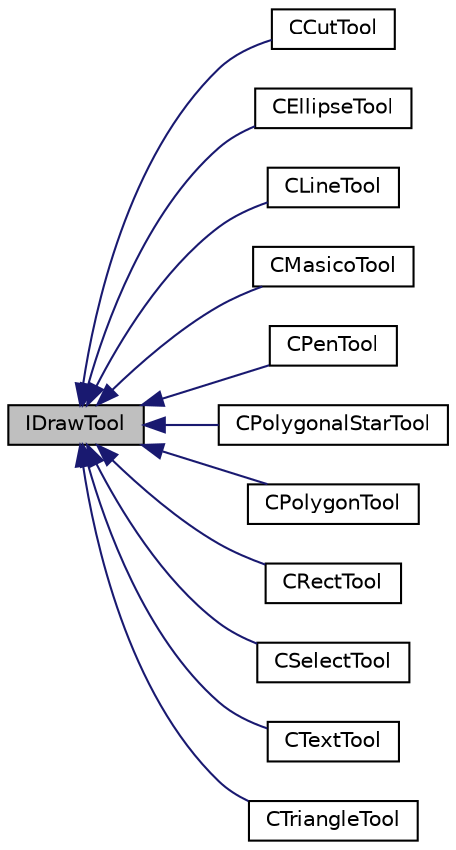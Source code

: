 digraph "IDrawTool"
{
  edge [fontname="Helvetica",fontsize="10",labelfontname="Helvetica",labelfontsize="10"];
  node [fontname="Helvetica",fontsize="10",shape=record];
  rankdir="LR";
  Node0 [label="IDrawTool",height=0.2,width=0.4,color="black", fillcolor="grey75", style="filled", fontcolor="black"];
  Node0 -> Node1 [dir="back",color="midnightblue",fontsize="10",style="solid",fontname="Helvetica"];
  Node1 [label="CCutTool",height=0.2,width=0.4,color="black", fillcolor="white", style="filled",URL="$class_c_cut_tool.html"];
  Node0 -> Node2 [dir="back",color="midnightblue",fontsize="10",style="solid",fontname="Helvetica"];
  Node2 [label="CEllipseTool",height=0.2,width=0.4,color="black", fillcolor="white", style="filled",URL="$class_c_ellipse_tool.html"];
  Node0 -> Node3 [dir="back",color="midnightblue",fontsize="10",style="solid",fontname="Helvetica"];
  Node3 [label="CLineTool",height=0.2,width=0.4,color="black", fillcolor="white", style="filled",URL="$class_c_line_tool.html"];
  Node0 -> Node4 [dir="back",color="midnightblue",fontsize="10",style="solid",fontname="Helvetica"];
  Node4 [label="CMasicoTool",height=0.2,width=0.4,color="black", fillcolor="white", style="filled",URL="$class_c_masico_tool.html"];
  Node0 -> Node5 [dir="back",color="midnightblue",fontsize="10",style="solid",fontname="Helvetica"];
  Node5 [label="CPenTool",height=0.2,width=0.4,color="black", fillcolor="white", style="filled",URL="$class_c_pen_tool.html"];
  Node0 -> Node6 [dir="back",color="midnightblue",fontsize="10",style="solid",fontname="Helvetica"];
  Node6 [label="CPolygonalStarTool",height=0.2,width=0.4,color="black", fillcolor="white", style="filled",URL="$class_c_polygonal_star_tool.html"];
  Node0 -> Node7 [dir="back",color="midnightblue",fontsize="10",style="solid",fontname="Helvetica"];
  Node7 [label="CPolygonTool",height=0.2,width=0.4,color="black", fillcolor="white", style="filled",URL="$class_c_polygon_tool.html"];
  Node0 -> Node8 [dir="back",color="midnightblue",fontsize="10",style="solid",fontname="Helvetica"];
  Node8 [label="CRectTool",height=0.2,width=0.4,color="black", fillcolor="white", style="filled",URL="$class_c_rect_tool.html"];
  Node0 -> Node9 [dir="back",color="midnightblue",fontsize="10",style="solid",fontname="Helvetica"];
  Node9 [label="CSelectTool",height=0.2,width=0.4,color="black", fillcolor="white", style="filled",URL="$class_c_select_tool.html"];
  Node0 -> Node10 [dir="back",color="midnightblue",fontsize="10",style="solid",fontname="Helvetica"];
  Node10 [label="CTextTool",height=0.2,width=0.4,color="black", fillcolor="white", style="filled",URL="$class_c_text_tool.html"];
  Node0 -> Node11 [dir="back",color="midnightblue",fontsize="10",style="solid",fontname="Helvetica"];
  Node11 [label="CTriangleTool",height=0.2,width=0.4,color="black", fillcolor="white", style="filled",URL="$class_c_triangle_tool.html"];
}
